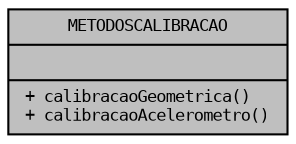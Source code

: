 digraph "METODOSCALIBRACAO"
{
  bgcolor="transparent";
  edge [fontname="DejaVuSansMono",fontsize="8",labelfontname="DejaVuSansMono",labelfontsize="8"];
  node [fontname="DejaVuSansMono",fontsize="8",shape=record];
  Node1 [label="{METODOSCALIBRACAO\n||+ calibracaoGeometrica()\l+ calibracaoAcelerometro()\l}",height=0.2,width=0.4,color="black", fillcolor="grey75", style="filled", fontcolor="black"];
}
